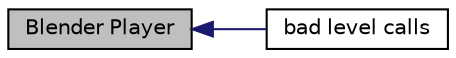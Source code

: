 digraph structs
{
  edge [fontname="Helvetica",fontsize="10",labelfontname="Helvetica",labelfontsize="10"];
  node [fontname="Helvetica",fontsize="10",shape=record];
  rankdir=LR;
  Node0 [label="Blender Player",height=0.2,width=0.4,color="black", fillcolor="grey75", style="filled" fontcolor="black"];
  Node1 [label="bad level calls",height=0.2,width=0.4,color="black", fillcolor="white", style="filled",URL="$d2/d2e/group__blc.html"];
  Node0->Node1 [shape=plaintext, color="midnightblue", dir="back", style="solid"];
}
